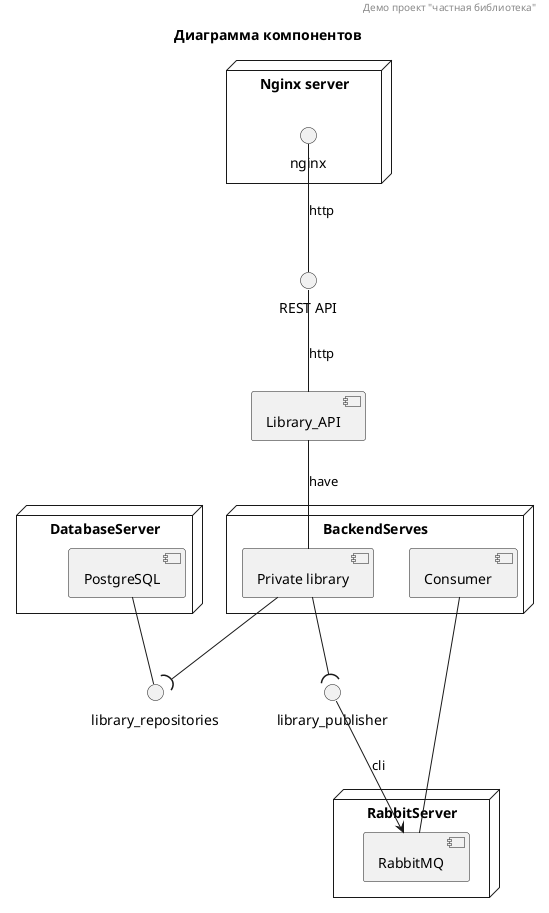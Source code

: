 @startuml
header Демо проект "частная библиотека"
title Диаграмма компонентов

node "Nginx server" {
() "nginx"
}

() "REST API" as REST_API

nginx -- REST_API: http

node "BackendServes"{
    component "Private library" as PL
    component "Consumer" as consumer
}

node "DatabaseServer"{
    component "PostgreSQL"  as PSQL
}

node "RabbitServer"{
    component "RabbitMQ"  as RMQ
}

component "Library_API"  as LAPI

RMQ -- consumer
PL --( library_repositories
PSQL -- library_repositories
PL --( library_publisher
library_publisher --> RMQ: cli
LAPI -- PL : have
REST_API -- LAPI : http

@enduml